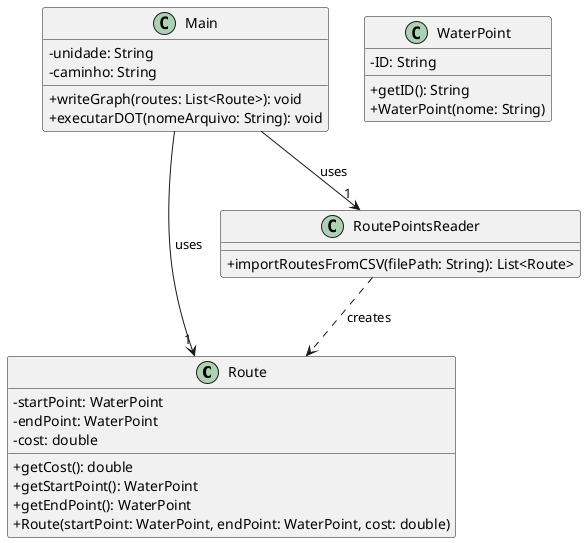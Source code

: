 @startuml
'skinparam monochrome true
skinparam packageStyle rectangle
skinparam shadowing false
skinparam linetype polyline
skinparam linetype orto

skinparam classAttributeIconSize 0

class Route {
    - startPoint: WaterPoint
    - endPoint: WaterPoint
    - cost: double

    + getCost(): double
    + getStartPoint(): WaterPoint
    + getEndPoint(): WaterPoint
    + Route(startPoint: WaterPoint, endPoint: WaterPoint, cost: double)
}

class WaterPoint {
    - ID: String

    + getID(): String
    + WaterPoint(nome: String)
}

class RoutePointsReader {
    + importRoutesFromCSV(filePath: String): List<Route>
}

class Main {
    - unidade: String
    - caminho: String

    + writeGraph(routes: List<Route>): void
    + executarDOT(nomeArquivo: String): void
}

RoutePointsReader ..> Route : creates
Main --> "1" RoutePointsReader : uses
Main --> "1" Route : uses

@enduml